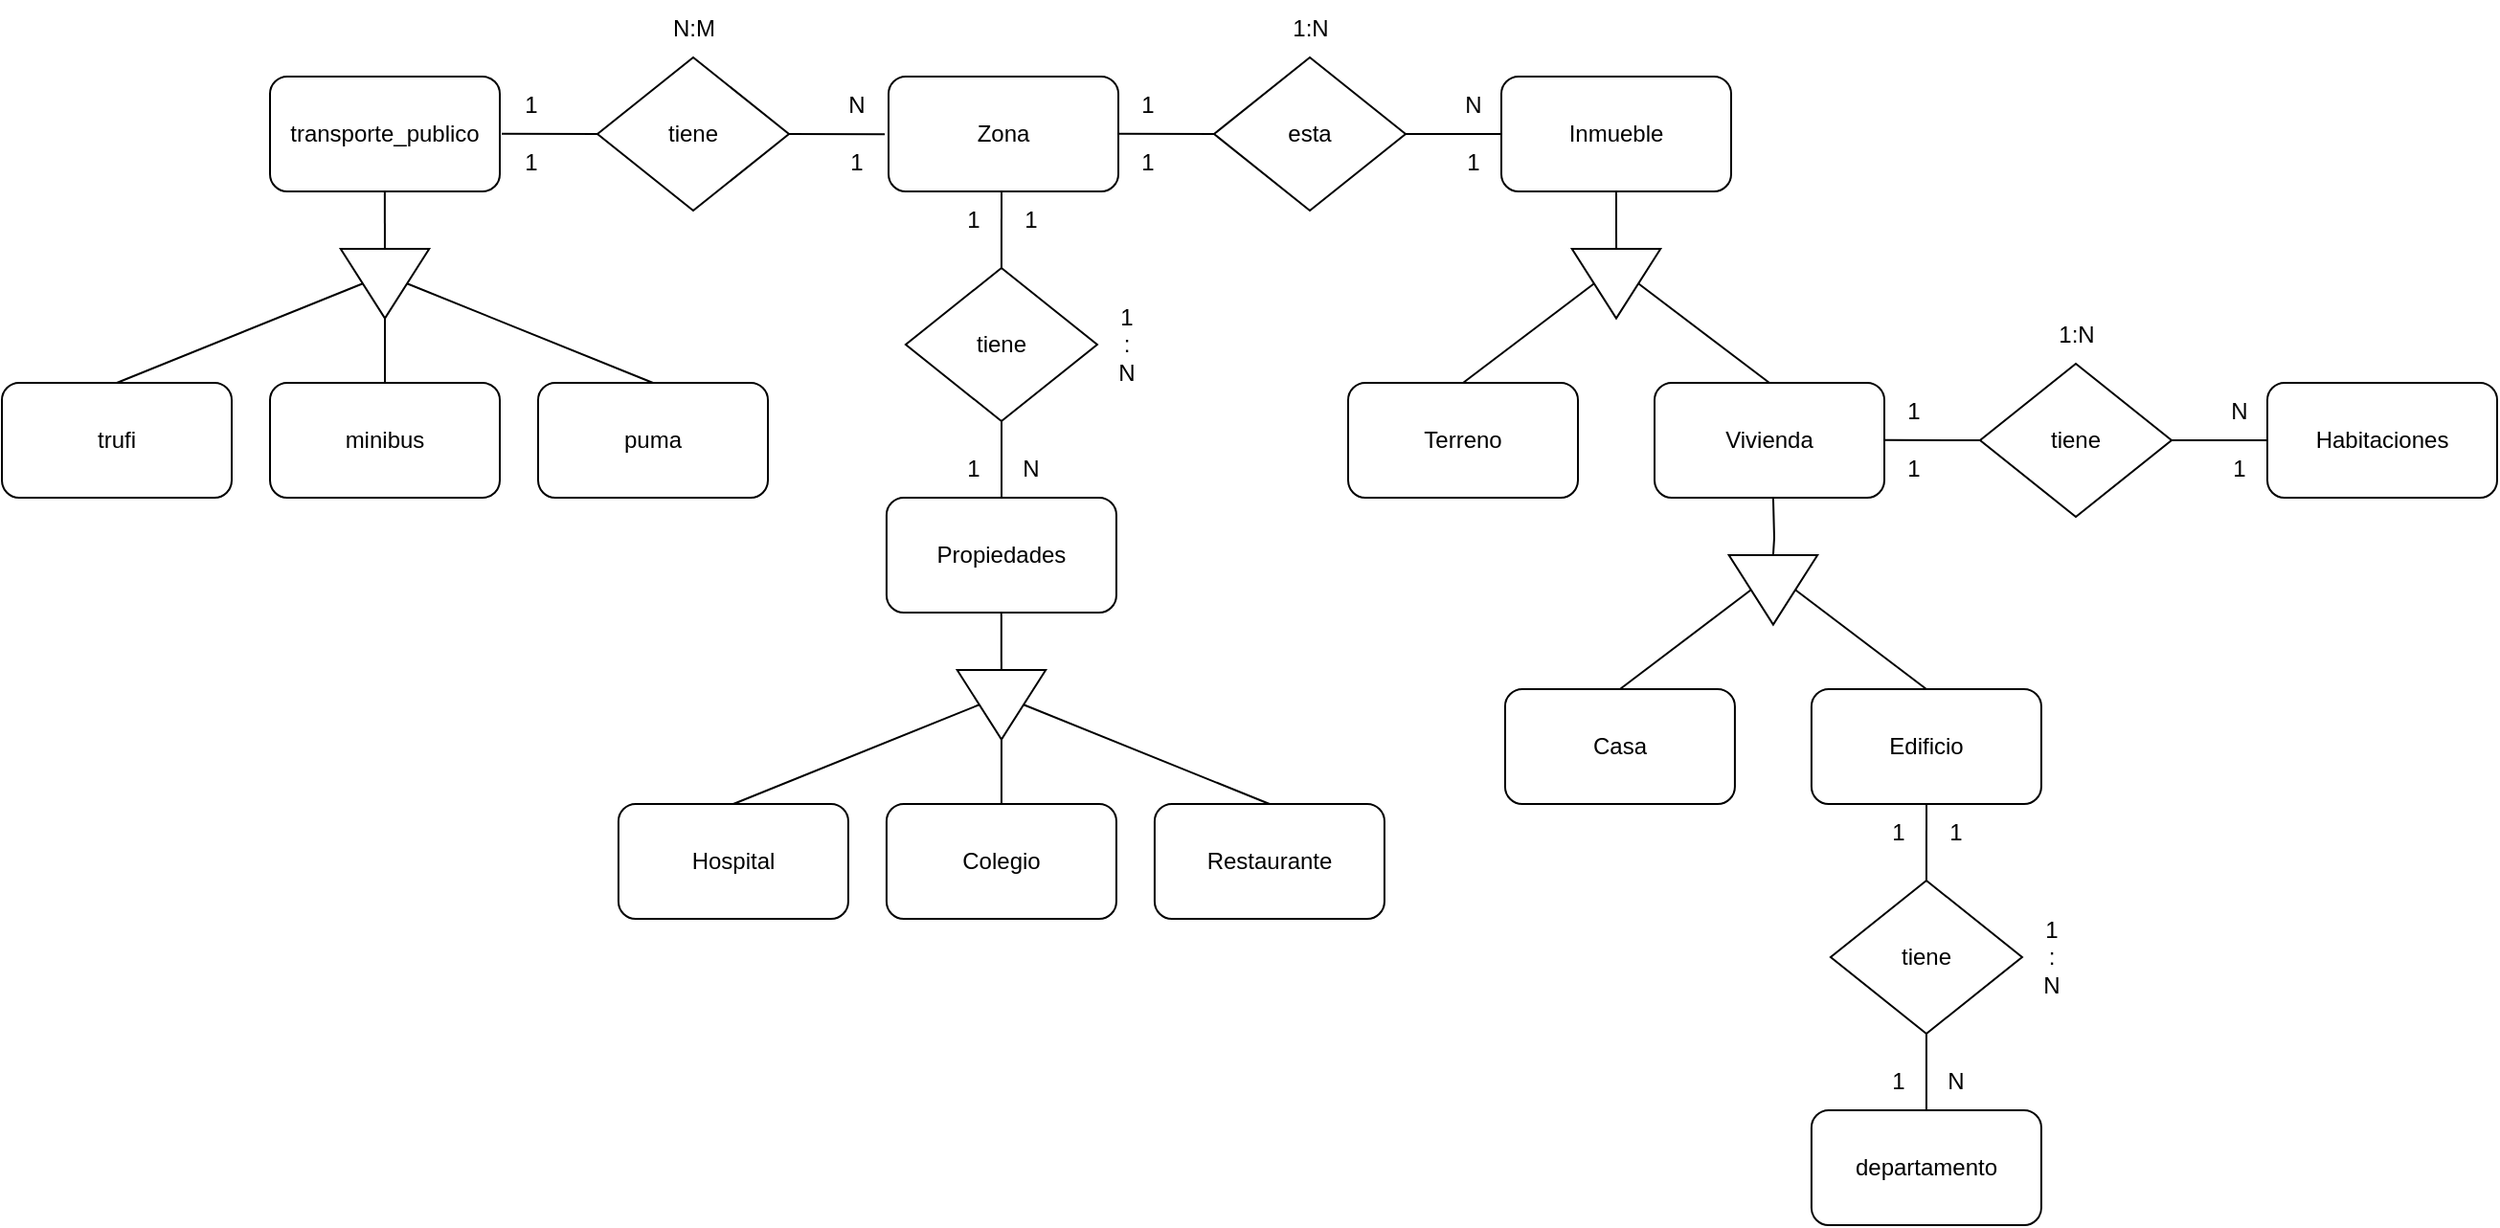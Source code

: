 <mxfile version="21.8.2" type="github">
  <diagram name="Página-1" id="aCBEQ93xpD7XEJ4IL730">
    <mxGraphModel dx="1558" dy="374" grid="1" gridSize="10" guides="1" tooltips="1" connect="1" arrows="1" fold="1" page="1" pageScale="1" pageWidth="827" pageHeight="1169" math="0" shadow="0">
      <root>
        <mxCell id="0" />
        <mxCell id="1" parent="0" />
        <mxCell id="jUmhW5trMNFCo58THEKU-1893" style="edgeStyle=orthogonalEdgeStyle;rounded=0;orthogonalLoop=1;jettySize=auto;html=1;exitX=0.5;exitY=1;exitDx=0;exitDy=0;endArrow=none;endFill=0;" edge="1" source="jUmhW5trMNFCo58THEKU-1894" target="jUmhW5trMNFCo58THEKU-1897" parent="1">
          <mxGeometry relative="1" as="geometry" />
        </mxCell>
        <mxCell id="jUmhW5trMNFCo58THEKU-1894" value="Inmueble" style="rounded=1;whiteSpace=wrap;html=1;" vertex="1" parent="1">
          <mxGeometry x="1723" y="1280" width="120" height="60" as="geometry" />
        </mxCell>
        <mxCell id="jUmhW5trMNFCo58THEKU-1895" style="rounded=0;orthogonalLoop=1;jettySize=auto;html=1;entryX=0.5;entryY=0;entryDx=0;entryDy=0;exitX=0.5;exitY=0;exitDx=0;exitDy=0;endArrow=none;endFill=0;" edge="1" source="jUmhW5trMNFCo58THEKU-1897" target="jUmhW5trMNFCo58THEKU-1899" parent="1">
          <mxGeometry relative="1" as="geometry" />
        </mxCell>
        <mxCell id="jUmhW5trMNFCo58THEKU-1896" style="rounded=0;orthogonalLoop=1;jettySize=auto;html=1;exitX=0.5;exitY=1;exitDx=0;exitDy=0;entryX=0.5;entryY=0;entryDx=0;entryDy=0;endArrow=none;endFill=0;" edge="1" source="jUmhW5trMNFCo58THEKU-1897" target="jUmhW5trMNFCo58THEKU-1898" parent="1">
          <mxGeometry relative="1" as="geometry" />
        </mxCell>
        <mxCell id="jUmhW5trMNFCo58THEKU-1897" value="" style="triangle;whiteSpace=wrap;html=1;rotation=90;" vertex="1" parent="1">
          <mxGeometry x="1764.88" y="1365.01" width="36.25" height="46.25" as="geometry" />
        </mxCell>
        <mxCell id="jUmhW5trMNFCo58THEKU-1898" value="Terreno" style="rounded=1;whiteSpace=wrap;html=1;" vertex="1" parent="1">
          <mxGeometry x="1643" y="1440" width="120" height="60" as="geometry" />
        </mxCell>
        <mxCell id="jUmhW5trMNFCo58THEKU-1899" value="Vivienda" style="rounded=1;whiteSpace=wrap;html=1;" vertex="1" parent="1">
          <mxGeometry x="1803" y="1440" width="120" height="60" as="geometry" />
        </mxCell>
        <mxCell id="jUmhW5trMNFCo58THEKU-1900" style="edgeStyle=orthogonalEdgeStyle;rounded=0;orthogonalLoop=1;jettySize=auto;html=1;exitX=0.5;exitY=1;exitDx=0;exitDy=0;endArrow=none;endFill=0;" edge="1" target="jUmhW5trMNFCo58THEKU-1903" parent="1">
          <mxGeometry relative="1" as="geometry">
            <mxPoint x="1864.96" y="1500" as="sourcePoint" />
          </mxGeometry>
        </mxCell>
        <mxCell id="jUmhW5trMNFCo58THEKU-1901" style="rounded=0;orthogonalLoop=1;jettySize=auto;html=1;entryX=0.5;entryY=0;entryDx=0;entryDy=0;exitX=0.5;exitY=0;exitDx=0;exitDy=0;endArrow=none;endFill=0;" edge="1" source="jUmhW5trMNFCo58THEKU-1903" target="jUmhW5trMNFCo58THEKU-1905" parent="1">
          <mxGeometry relative="1" as="geometry" />
        </mxCell>
        <mxCell id="jUmhW5trMNFCo58THEKU-1902" style="rounded=0;orthogonalLoop=1;jettySize=auto;html=1;exitX=0.5;exitY=1;exitDx=0;exitDy=0;entryX=0.5;entryY=0;entryDx=0;entryDy=0;endArrow=none;endFill=0;" edge="1" source="jUmhW5trMNFCo58THEKU-1903" target="jUmhW5trMNFCo58THEKU-1904" parent="1">
          <mxGeometry relative="1" as="geometry" />
        </mxCell>
        <mxCell id="jUmhW5trMNFCo58THEKU-1903" value="" style="triangle;whiteSpace=wrap;html=1;rotation=90;" vertex="1" parent="1">
          <mxGeometry x="1846.84" y="1525.01" width="36.25" height="46.25" as="geometry" />
        </mxCell>
        <mxCell id="jUmhW5trMNFCo58THEKU-1904" value="Casa" style="rounded=1;whiteSpace=wrap;html=1;" vertex="1" parent="1">
          <mxGeometry x="1724.96" y="1600" width="120" height="60" as="geometry" />
        </mxCell>
        <mxCell id="jUmhW5trMNFCo58THEKU-1905" value="Edificio" style="rounded=1;whiteSpace=wrap;html=1;" vertex="1" parent="1">
          <mxGeometry x="1884.96" y="1600" width="120" height="60" as="geometry" />
        </mxCell>
        <mxCell id="jUmhW5trMNFCo58THEKU-1907" style="edgeStyle=orthogonalEdgeStyle;rounded=0;orthogonalLoop=1;jettySize=auto;html=1;entryX=0.5;entryY=0;entryDx=0;entryDy=0;endArrow=none;endFill=0;" edge="1" source="jUmhW5trMNFCo58THEKU-1908" target="jUmhW5trMNFCo58THEKU-1910" parent="1">
          <mxGeometry relative="1" as="geometry" />
        </mxCell>
        <mxCell id="jUmhW5trMNFCo58THEKU-1908" value="tiene" style="rhombus;whiteSpace=wrap;html=1;" vertex="1" parent="1">
          <mxGeometry x="1894.96" y="1700.0" width="100" height="80" as="geometry" />
        </mxCell>
        <mxCell id="jUmhW5trMNFCo58THEKU-1909" style="edgeStyle=orthogonalEdgeStyle;rounded=0;orthogonalLoop=1;jettySize=auto;html=1;entryX=0.5;entryY=0;entryDx=0;entryDy=0;endArrow=none;endFill=0;" edge="1" target="jUmhW5trMNFCo58THEKU-1908" parent="1">
          <mxGeometry relative="1" as="geometry">
            <mxPoint x="1945" y="1660.48" as="sourcePoint" />
          </mxGeometry>
        </mxCell>
        <mxCell id="jUmhW5trMNFCo58THEKU-1910" value="departamento" style="rounded=1;whiteSpace=wrap;html=1;" vertex="1" parent="1">
          <mxGeometry x="1884.96" y="1820.0" width="120" height="60" as="geometry" />
        </mxCell>
        <mxCell id="jUmhW5trMNFCo58THEKU-1911" value="&lt;div&gt;1&lt;/div&gt;&lt;div&gt;:&lt;/div&gt;&lt;div&gt;N&lt;/div&gt;" style="text;html=1;align=center;verticalAlign=middle;resizable=0;points=[];autosize=1;strokeColor=none;fillColor=none;" vertex="1" parent="1">
          <mxGeometry x="1994.96" y="1710.0" width="30" height="60" as="geometry" />
        </mxCell>
        <mxCell id="jUmhW5trMNFCo58THEKU-1912" value="1" style="text;html=1;align=center;verticalAlign=middle;resizable=0;points=[];autosize=1;strokeColor=none;fillColor=none;" vertex="1" parent="1">
          <mxGeometry x="1944.96" y="1660.0" width="30" height="30" as="geometry" />
        </mxCell>
        <mxCell id="jUmhW5trMNFCo58THEKU-1913" value="1" style="text;html=1;align=center;verticalAlign=middle;resizable=0;points=[];autosize=1;strokeColor=none;fillColor=none;" vertex="1" parent="1">
          <mxGeometry x="1914.96" y="1660.0" width="30" height="30" as="geometry" />
        </mxCell>
        <mxCell id="jUmhW5trMNFCo58THEKU-1914" value="N" style="text;html=1;align=center;verticalAlign=middle;resizable=0;points=[];autosize=1;strokeColor=none;fillColor=none;" vertex="1" parent="1">
          <mxGeometry x="1944.96" y="1790.0" width="30" height="30" as="geometry" />
        </mxCell>
        <mxCell id="jUmhW5trMNFCo58THEKU-1915" value="1" style="text;html=1;align=center;verticalAlign=middle;resizable=0;points=[];autosize=1;strokeColor=none;fillColor=none;" vertex="1" parent="1">
          <mxGeometry x="1914.96" y="1790.0" width="30" height="30" as="geometry" />
        </mxCell>
        <mxCell id="jUmhW5trMNFCo58THEKU-1916" value="tiene" style="rhombus;whiteSpace=wrap;html=1;" vertex="1" parent="1">
          <mxGeometry x="1973" y="1430" width="100" height="80" as="geometry" />
        </mxCell>
        <mxCell id="jUmhW5trMNFCo58THEKU-1917" style="edgeStyle=none;rounded=0;orthogonalLoop=1;jettySize=auto;html=1;exitX=1;exitY=0.5;exitDx=0;exitDy=0;entryX=0;entryY=0.5;entryDx=0;entryDy=0;endArrow=none;endFill=0;" edge="1" target="jUmhW5trMNFCo58THEKU-1916" parent="1">
          <mxGeometry relative="1" as="geometry">
            <mxPoint x="1923" y="1469.84" as="sourcePoint" />
          </mxGeometry>
        </mxCell>
        <mxCell id="jUmhW5trMNFCo58THEKU-1918" style="edgeStyle=none;rounded=0;orthogonalLoop=1;jettySize=auto;html=1;exitX=0;exitY=0.5;exitDx=0;exitDy=0;entryX=1;entryY=0.5;entryDx=0;entryDy=0;endArrow=none;endFill=0;" edge="1" source="jUmhW5trMNFCo58THEKU-1919" target="jUmhW5trMNFCo58THEKU-1916" parent="1">
          <mxGeometry relative="1" as="geometry" />
        </mxCell>
        <mxCell id="jUmhW5trMNFCo58THEKU-1919" value="Habitaciones" style="rounded=1;whiteSpace=wrap;html=1;" vertex="1" parent="1">
          <mxGeometry x="2123" y="1440" width="120" height="60" as="geometry" />
        </mxCell>
        <mxCell id="jUmhW5trMNFCo58THEKU-1920" value="1:N" style="text;html=1;align=center;verticalAlign=middle;resizable=0;points=[];autosize=1;strokeColor=none;fillColor=none;" vertex="1" parent="1">
          <mxGeometry x="2003" y="1400" width="40" height="30" as="geometry" />
        </mxCell>
        <mxCell id="jUmhW5trMNFCo58THEKU-1921" value="1" style="text;html=1;align=center;verticalAlign=middle;resizable=0;points=[];autosize=1;strokeColor=none;fillColor=none;" vertex="1" parent="1">
          <mxGeometry x="1923" y="1440" width="30" height="30" as="geometry" />
        </mxCell>
        <mxCell id="jUmhW5trMNFCo58THEKU-1922" value="1" style="text;html=1;align=center;verticalAlign=middle;resizable=0;points=[];autosize=1;strokeColor=none;fillColor=none;" vertex="1" parent="1">
          <mxGeometry x="1923" y="1470" width="30" height="30" as="geometry" />
        </mxCell>
        <mxCell id="jUmhW5trMNFCo58THEKU-1923" value="N" style="text;html=1;align=center;verticalAlign=middle;resizable=0;points=[];autosize=1;strokeColor=none;fillColor=none;" vertex="1" parent="1">
          <mxGeometry x="2093" y="1440" width="30" height="30" as="geometry" />
        </mxCell>
        <mxCell id="jUmhW5trMNFCo58THEKU-1924" value="1" style="text;html=1;align=center;verticalAlign=middle;resizable=0;points=[];autosize=1;strokeColor=none;fillColor=none;" vertex="1" parent="1">
          <mxGeometry x="2093" y="1470" width="30" height="30" as="geometry" />
        </mxCell>
        <mxCell id="jUmhW5trMNFCo58THEKU-1925" value="esta" style="rhombus;whiteSpace=wrap;html=1;" vertex="1" parent="1">
          <mxGeometry x="1573" y="1270" width="100" height="80" as="geometry" />
        </mxCell>
        <mxCell id="jUmhW5trMNFCo58THEKU-1926" style="edgeStyle=none;rounded=0;orthogonalLoop=1;jettySize=auto;html=1;exitX=1;exitY=0.5;exitDx=0;exitDy=0;entryX=0;entryY=0.5;entryDx=0;entryDy=0;endArrow=none;endFill=0;" edge="1" target="jUmhW5trMNFCo58THEKU-1925" parent="1">
          <mxGeometry relative="1" as="geometry">
            <mxPoint x="1523" y="1309.84" as="sourcePoint" />
          </mxGeometry>
        </mxCell>
        <mxCell id="jUmhW5trMNFCo58THEKU-1927" style="edgeStyle=none;rounded=0;orthogonalLoop=1;jettySize=auto;html=1;exitX=0;exitY=0.5;exitDx=0;exitDy=0;entryX=1;entryY=0.5;entryDx=0;entryDy=0;endArrow=none;endFill=0;" edge="1" target="jUmhW5trMNFCo58THEKU-1925" parent="1">
          <mxGeometry relative="1" as="geometry">
            <mxPoint x="1723" y="1310" as="sourcePoint" />
          </mxGeometry>
        </mxCell>
        <mxCell id="jUmhW5trMNFCo58THEKU-1928" value="1:N" style="text;html=1;align=center;verticalAlign=middle;resizable=0;points=[];autosize=1;strokeColor=none;fillColor=none;" vertex="1" parent="1">
          <mxGeometry x="1603" y="1240" width="40" height="30" as="geometry" />
        </mxCell>
        <mxCell id="jUmhW5trMNFCo58THEKU-1929" value="1" style="text;html=1;align=center;verticalAlign=middle;resizable=0;points=[];autosize=1;strokeColor=none;fillColor=none;" vertex="1" parent="1">
          <mxGeometry x="1523" y="1280" width="30" height="30" as="geometry" />
        </mxCell>
        <mxCell id="jUmhW5trMNFCo58THEKU-1930" value="1" style="text;html=1;align=center;verticalAlign=middle;resizable=0;points=[];autosize=1;strokeColor=none;fillColor=none;" vertex="1" parent="1">
          <mxGeometry x="1523" y="1310" width="30" height="30" as="geometry" />
        </mxCell>
        <mxCell id="jUmhW5trMNFCo58THEKU-1931" value="N" style="text;html=1;align=center;verticalAlign=middle;resizable=0;points=[];autosize=1;strokeColor=none;fillColor=none;" vertex="1" parent="1">
          <mxGeometry x="1693" y="1280" width="30" height="30" as="geometry" />
        </mxCell>
        <mxCell id="jUmhW5trMNFCo58THEKU-1932" value="1" style="text;html=1;align=center;verticalAlign=middle;resizable=0;points=[];autosize=1;strokeColor=none;fillColor=none;" vertex="1" parent="1">
          <mxGeometry x="1693" y="1310" width="30" height="30" as="geometry" />
        </mxCell>
        <mxCell id="jUmhW5trMNFCo58THEKU-1933" value="Zona" style="rounded=1;whiteSpace=wrap;html=1;" vertex="1" parent="1">
          <mxGeometry x="1403" y="1280" width="120" height="60" as="geometry" />
        </mxCell>
        <mxCell id="jUmhW5trMNFCo58THEKU-1934" value="Propiedades" style="rounded=1;whiteSpace=wrap;html=1;" vertex="1" parent="1">
          <mxGeometry x="1401.96" y="1500" width="120" height="60" as="geometry" />
        </mxCell>
        <mxCell id="jUmhW5trMNFCo58THEKU-1942" style="rounded=0;orthogonalLoop=1;jettySize=auto;html=1;exitX=0.5;exitY=1;exitDx=0;exitDy=0;endArrow=none;endFill=0;" edge="1" target="jUmhW5trMNFCo58THEKU-1946" parent="1">
          <mxGeometry relative="1" as="geometry">
            <mxPoint x="1461.89" y="1560" as="sourcePoint" />
          </mxGeometry>
        </mxCell>
        <mxCell id="jUmhW5trMNFCo58THEKU-1943" style="rounded=0;orthogonalLoop=1;jettySize=auto;html=1;entryX=0.5;entryY=0;entryDx=0;entryDy=0;exitX=0.5;exitY=0;exitDx=0;exitDy=0;endArrow=none;endFill=0;" edge="1" source="jUmhW5trMNFCo58THEKU-1946" target="jUmhW5trMNFCo58THEKU-1948" parent="1">
          <mxGeometry relative="1" as="geometry" />
        </mxCell>
        <mxCell id="jUmhW5trMNFCo58THEKU-1944" style="rounded=0;orthogonalLoop=1;jettySize=auto;html=1;exitX=0.5;exitY=1;exitDx=0;exitDy=0;entryX=0.5;entryY=0;entryDx=0;entryDy=0;endArrow=none;endFill=0;" edge="1" source="jUmhW5trMNFCo58THEKU-1946" target="jUmhW5trMNFCo58THEKU-1947" parent="1">
          <mxGeometry relative="1" as="geometry" />
        </mxCell>
        <mxCell id="jUmhW5trMNFCo58THEKU-1945" style="edgeStyle=orthogonalEdgeStyle;rounded=0;orthogonalLoop=1;jettySize=auto;html=1;exitX=1;exitY=0.5;exitDx=0;exitDy=0;entryX=0.5;entryY=0;entryDx=0;entryDy=0;endArrow=none;endFill=0;" edge="1" source="jUmhW5trMNFCo58THEKU-1946" target="jUmhW5trMNFCo58THEKU-1949" parent="1">
          <mxGeometry relative="1" as="geometry" />
        </mxCell>
        <mxCell id="jUmhW5trMNFCo58THEKU-1946" value="" style="triangle;whiteSpace=wrap;html=1;rotation=90;" vertex="1" parent="1">
          <mxGeometry x="1443.84" y="1585.01" width="36.25" height="46.25" as="geometry" />
        </mxCell>
        <mxCell id="jUmhW5trMNFCo58THEKU-1947" value="Hospital" style="rounded=1;whiteSpace=wrap;html=1;" vertex="1" parent="1">
          <mxGeometry x="1261.96" y="1660" width="120" height="60" as="geometry" />
        </mxCell>
        <mxCell id="jUmhW5trMNFCo58THEKU-1948" value="Restaurante" style="rounded=1;whiteSpace=wrap;html=1;" vertex="1" parent="1">
          <mxGeometry x="1541.96" y="1660" width="120" height="60" as="geometry" />
        </mxCell>
        <mxCell id="jUmhW5trMNFCo58THEKU-1949" value="Colegio" style="rounded=1;whiteSpace=wrap;html=1;" vertex="1" parent="1">
          <mxGeometry x="1401.96" y="1660" width="120" height="60" as="geometry" />
        </mxCell>
        <mxCell id="jUmhW5trMNFCo58THEKU-1958" style="edgeStyle=orthogonalEdgeStyle;rounded=0;orthogonalLoop=1;jettySize=auto;html=1;entryX=0.5;entryY=0;entryDx=0;entryDy=0;endArrow=none;endFill=0;" edge="1" source="jUmhW5trMNFCo58THEKU-1959" parent="1">
          <mxGeometry relative="1" as="geometry">
            <mxPoint x="1462" y="1500" as="targetPoint" />
          </mxGeometry>
        </mxCell>
        <mxCell id="jUmhW5trMNFCo58THEKU-1959" value="tiene" style="rhombus;whiteSpace=wrap;html=1;" vertex="1" parent="1">
          <mxGeometry x="1411.96" y="1380.0" width="100" height="80" as="geometry" />
        </mxCell>
        <mxCell id="jUmhW5trMNFCo58THEKU-1960" style="edgeStyle=orthogonalEdgeStyle;rounded=0;orthogonalLoop=1;jettySize=auto;html=1;entryX=0.5;entryY=0;entryDx=0;entryDy=0;endArrow=none;endFill=0;" edge="1" target="jUmhW5trMNFCo58THEKU-1959" parent="1">
          <mxGeometry relative="1" as="geometry">
            <mxPoint x="1462" y="1340.48" as="sourcePoint" />
          </mxGeometry>
        </mxCell>
        <mxCell id="jUmhW5trMNFCo58THEKU-1961" value="&lt;div&gt;1&lt;/div&gt;&lt;div&gt;:&lt;/div&gt;&lt;div&gt;N&lt;/div&gt;" style="text;html=1;align=center;verticalAlign=middle;resizable=0;points=[];autosize=1;strokeColor=none;fillColor=none;" vertex="1" parent="1">
          <mxGeometry x="1511.96" y="1390.0" width="30" height="60" as="geometry" />
        </mxCell>
        <mxCell id="jUmhW5trMNFCo58THEKU-1962" value="1" style="text;html=1;align=center;verticalAlign=middle;resizable=0;points=[];autosize=1;strokeColor=none;fillColor=none;" vertex="1" parent="1">
          <mxGeometry x="1461.96" y="1340.0" width="30" height="30" as="geometry" />
        </mxCell>
        <mxCell id="jUmhW5trMNFCo58THEKU-1963" value="1" style="text;html=1;align=center;verticalAlign=middle;resizable=0;points=[];autosize=1;strokeColor=none;fillColor=none;" vertex="1" parent="1">
          <mxGeometry x="1431.96" y="1340.0" width="30" height="30" as="geometry" />
        </mxCell>
        <mxCell id="jUmhW5trMNFCo58THEKU-1964" value="N" style="text;html=1;align=center;verticalAlign=middle;resizable=0;points=[];autosize=1;strokeColor=none;fillColor=none;" vertex="1" parent="1">
          <mxGeometry x="1461.96" y="1470.0" width="30" height="30" as="geometry" />
        </mxCell>
        <mxCell id="jUmhW5trMNFCo58THEKU-1965" value="1" style="text;html=1;align=center;verticalAlign=middle;resizable=0;points=[];autosize=1;strokeColor=none;fillColor=none;" vertex="1" parent="1">
          <mxGeometry x="1431.96" y="1470.0" width="30" height="30" as="geometry" />
        </mxCell>
        <mxCell id="jUmhW5trMNFCo58THEKU-2023" value="tiene" style="rhombus;whiteSpace=wrap;html=1;" vertex="1" parent="1">
          <mxGeometry x="1251" y="1270" width="100" height="80" as="geometry" />
        </mxCell>
        <mxCell id="jUmhW5trMNFCo58THEKU-2024" style="edgeStyle=none;rounded=0;orthogonalLoop=1;jettySize=auto;html=1;exitX=1;exitY=0.5;exitDx=0;exitDy=0;entryX=0;entryY=0.5;entryDx=0;entryDy=0;endArrow=none;endFill=0;" edge="1" target="jUmhW5trMNFCo58THEKU-2023" parent="1">
          <mxGeometry relative="1" as="geometry">
            <mxPoint x="1201" y="1309.84" as="sourcePoint" />
          </mxGeometry>
        </mxCell>
        <mxCell id="jUmhW5trMNFCo58THEKU-2025" style="edgeStyle=none;rounded=0;orthogonalLoop=1;jettySize=auto;html=1;exitX=0;exitY=0.5;exitDx=0;exitDy=0;entryX=1;entryY=0.5;entryDx=0;entryDy=0;endArrow=none;endFill=0;" edge="1" target="jUmhW5trMNFCo58THEKU-2023" parent="1">
          <mxGeometry relative="1" as="geometry">
            <mxPoint x="1401" y="1310.08" as="sourcePoint" />
          </mxGeometry>
        </mxCell>
        <mxCell id="jUmhW5trMNFCo58THEKU-2026" value="N:M" style="text;html=1;align=center;verticalAlign=middle;resizable=0;points=[];autosize=1;strokeColor=none;fillColor=none;" vertex="1" parent="1">
          <mxGeometry x="1276" y="1240" width="50" height="30" as="geometry" />
        </mxCell>
        <mxCell id="jUmhW5trMNFCo58THEKU-2027" value="1" style="text;html=1;align=center;verticalAlign=middle;resizable=0;points=[];autosize=1;strokeColor=none;fillColor=none;" vertex="1" parent="1">
          <mxGeometry x="1201" y="1280" width="30" height="30" as="geometry" />
        </mxCell>
        <mxCell id="jUmhW5trMNFCo58THEKU-2028" value="1" style="text;html=1;align=center;verticalAlign=middle;resizable=0;points=[];autosize=1;strokeColor=none;fillColor=none;" vertex="1" parent="1">
          <mxGeometry x="1201" y="1310" width="30" height="30" as="geometry" />
        </mxCell>
        <mxCell id="jUmhW5trMNFCo58THEKU-2029" value="N" style="text;html=1;align=center;verticalAlign=middle;resizable=0;points=[];autosize=1;strokeColor=none;fillColor=none;" vertex="1" parent="1">
          <mxGeometry x="1371" y="1280" width="30" height="30" as="geometry" />
        </mxCell>
        <mxCell id="jUmhW5trMNFCo58THEKU-2030" value="1" style="text;html=1;align=center;verticalAlign=middle;resizable=0;points=[];autosize=1;strokeColor=none;fillColor=none;" vertex="1" parent="1">
          <mxGeometry x="1371" y="1310" width="30" height="30" as="geometry" />
        </mxCell>
        <mxCell id="jUmhW5trMNFCo58THEKU-2031" value="transporte_publico" style="rounded=1;whiteSpace=wrap;html=1;" vertex="1" parent="1">
          <mxGeometry x="1080" y="1280" width="120" height="60" as="geometry" />
        </mxCell>
        <mxCell id="jUmhW5trMNFCo58THEKU-2032" style="rounded=0;orthogonalLoop=1;jettySize=auto;html=1;exitX=0.5;exitY=1;exitDx=0;exitDy=0;endArrow=none;endFill=0;" edge="1" target="jUmhW5trMNFCo58THEKU-2036" parent="1">
          <mxGeometry relative="1" as="geometry">
            <mxPoint x="1139.93" y="1340" as="sourcePoint" />
          </mxGeometry>
        </mxCell>
        <mxCell id="jUmhW5trMNFCo58THEKU-2033" style="rounded=0;orthogonalLoop=1;jettySize=auto;html=1;entryX=0.5;entryY=0;entryDx=0;entryDy=0;exitX=0.5;exitY=0;exitDx=0;exitDy=0;endArrow=none;endFill=0;" edge="1" source="jUmhW5trMNFCo58THEKU-2036" target="jUmhW5trMNFCo58THEKU-2038" parent="1">
          <mxGeometry relative="1" as="geometry" />
        </mxCell>
        <mxCell id="jUmhW5trMNFCo58THEKU-2034" style="rounded=0;orthogonalLoop=1;jettySize=auto;html=1;exitX=0.5;exitY=1;exitDx=0;exitDy=0;entryX=0.5;entryY=0;entryDx=0;entryDy=0;endArrow=none;endFill=0;" edge="1" source="jUmhW5trMNFCo58THEKU-2036" target="jUmhW5trMNFCo58THEKU-2037" parent="1">
          <mxGeometry relative="1" as="geometry" />
        </mxCell>
        <mxCell id="jUmhW5trMNFCo58THEKU-2035" style="edgeStyle=orthogonalEdgeStyle;rounded=0;orthogonalLoop=1;jettySize=auto;html=1;exitX=1;exitY=0.5;exitDx=0;exitDy=0;entryX=0.5;entryY=0;entryDx=0;entryDy=0;endArrow=none;endFill=0;" edge="1" source="jUmhW5trMNFCo58THEKU-2036" target="jUmhW5trMNFCo58THEKU-2039" parent="1">
          <mxGeometry relative="1" as="geometry" />
        </mxCell>
        <mxCell id="jUmhW5trMNFCo58THEKU-2036" value="" style="triangle;whiteSpace=wrap;html=1;rotation=90;" vertex="1" parent="1">
          <mxGeometry x="1121.88" y="1365.01" width="36.25" height="46.25" as="geometry" />
        </mxCell>
        <mxCell id="jUmhW5trMNFCo58THEKU-2037" value="trufi" style="rounded=1;whiteSpace=wrap;html=1;" vertex="1" parent="1">
          <mxGeometry x="940" y="1440" width="120" height="60" as="geometry" />
        </mxCell>
        <mxCell id="jUmhW5trMNFCo58THEKU-2038" value="puma" style="rounded=1;whiteSpace=wrap;html=1;" vertex="1" parent="1">
          <mxGeometry x="1220" y="1440" width="120" height="60" as="geometry" />
        </mxCell>
        <mxCell id="jUmhW5trMNFCo58THEKU-2039" value="minibus" style="rounded=1;whiteSpace=wrap;html=1;" vertex="1" parent="1">
          <mxGeometry x="1080" y="1440" width="120" height="60" as="geometry" />
        </mxCell>
      </root>
    </mxGraphModel>
  </diagram>
</mxfile>
